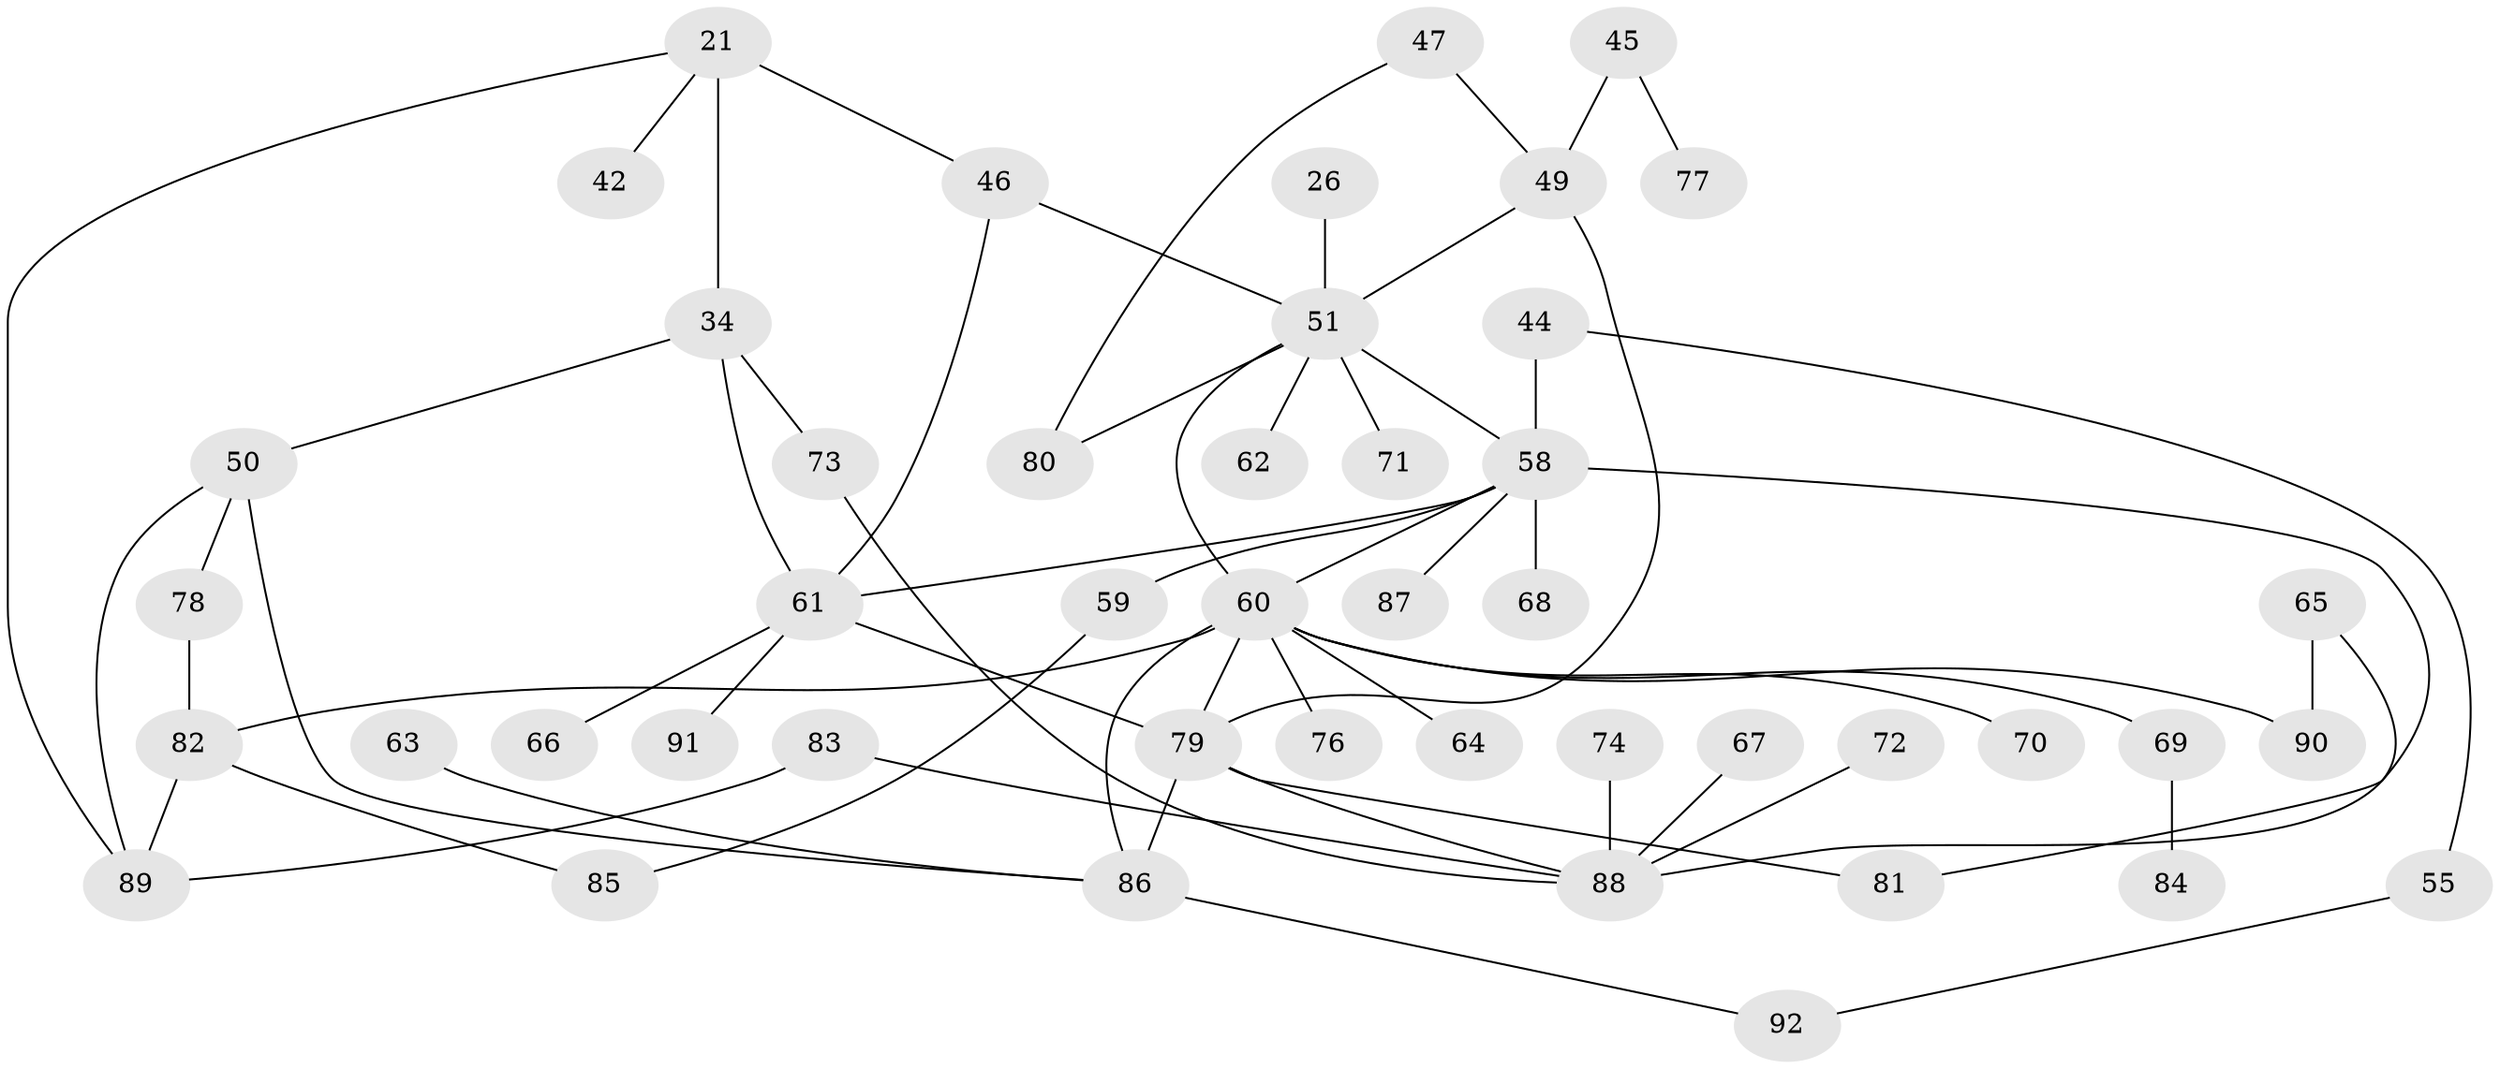 // original degree distribution, {4: 0.14130434782608695, 5: 0.05434782608695652, 7: 0.03260869565217391, 6: 0.021739130434782608, 1: 0.22826086956521738, 2: 0.33695652173913043, 3: 0.18478260869565216}
// Generated by graph-tools (version 1.1) at 2025/40/03/09/25 04:40:58]
// undirected, 46 vertices, 62 edges
graph export_dot {
graph [start="1"]
  node [color=gray90,style=filled];
  21;
  26;
  34 [super="+16+19"];
  42;
  44;
  45;
  46;
  47;
  49 [super="+36"];
  50;
  51 [super="+10+27"];
  55;
  58 [super="+15+9+33"];
  59;
  60 [super="+3+1+17+2+12+13+43+53"];
  61 [super="+8+22+48+40"];
  62;
  63;
  64;
  65;
  66;
  67 [super="+38"];
  68;
  69;
  70 [super="+31"];
  71;
  72;
  73 [super="+56"];
  74;
  76;
  77;
  78;
  79 [super="+14"];
  80;
  81 [super="+24+52"];
  82;
  83;
  84;
  85;
  86 [super="+7"];
  87;
  88 [super="+54+75"];
  89 [super="+23"];
  90;
  91 [super="+30"];
  92;
  21 -- 34 [weight=2];
  21 -- 42;
  21 -- 46;
  21 -- 89;
  26 -- 51;
  34 -- 50;
  34 -- 61;
  34 -- 73;
  44 -- 55;
  44 -- 58;
  45 -- 77;
  45 -- 49;
  46 -- 61;
  46 -- 51 [weight=2];
  47 -- 80;
  47 -- 49;
  49 -- 79 [weight=2];
  49 -- 51;
  50 -- 78;
  50 -- 86;
  50 -- 89;
  51 -- 80;
  51 -- 58 [weight=3];
  51 -- 71;
  51 -- 62;
  51 -- 60;
  55 -- 92;
  58 -- 68;
  58 -- 87;
  58 -- 59;
  58 -- 61 [weight=2];
  58 -- 60 [weight=2];
  58 -- 88 [weight=3];
  59 -- 85;
  60 -- 69;
  60 -- 64;
  60 -- 82;
  60 -- 90;
  60 -- 76;
  60 -- 79 [weight=2];
  60 -- 86;
  60 -- 70;
  61 -- 79;
  61 -- 66;
  61 -- 91 [weight=2];
  63 -- 86;
  65 -- 90;
  65 -- 81;
  67 -- 88;
  69 -- 84;
  72 -- 88;
  73 -- 88;
  74 -- 88;
  78 -- 82;
  79 -- 86 [weight=2];
  79 -- 88 [weight=3];
  79 -- 81;
  82 -- 85;
  82 -- 89;
  83 -- 89;
  83 -- 88;
  86 -- 92;
}
